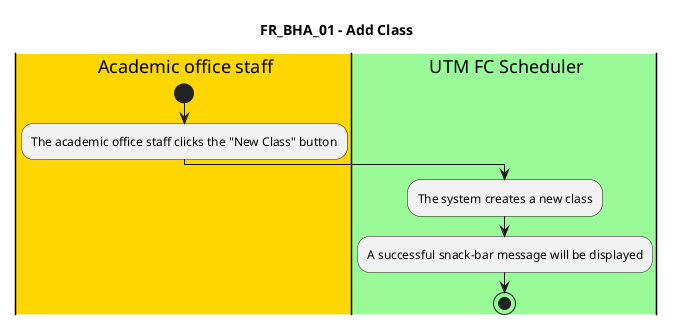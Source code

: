 @startuml FR_BHA_01
title FR_BHA_01 - Add Class


|#gold|eu| Academic office staff
|#palegreen|sys| UTM FC Scheduler

|eu|
start
:The academic office staff clicks the "New Class" button;

|sys|
:The system creates a new class;
:A successful snack-bar message will be displayed;

stop

@enduml
